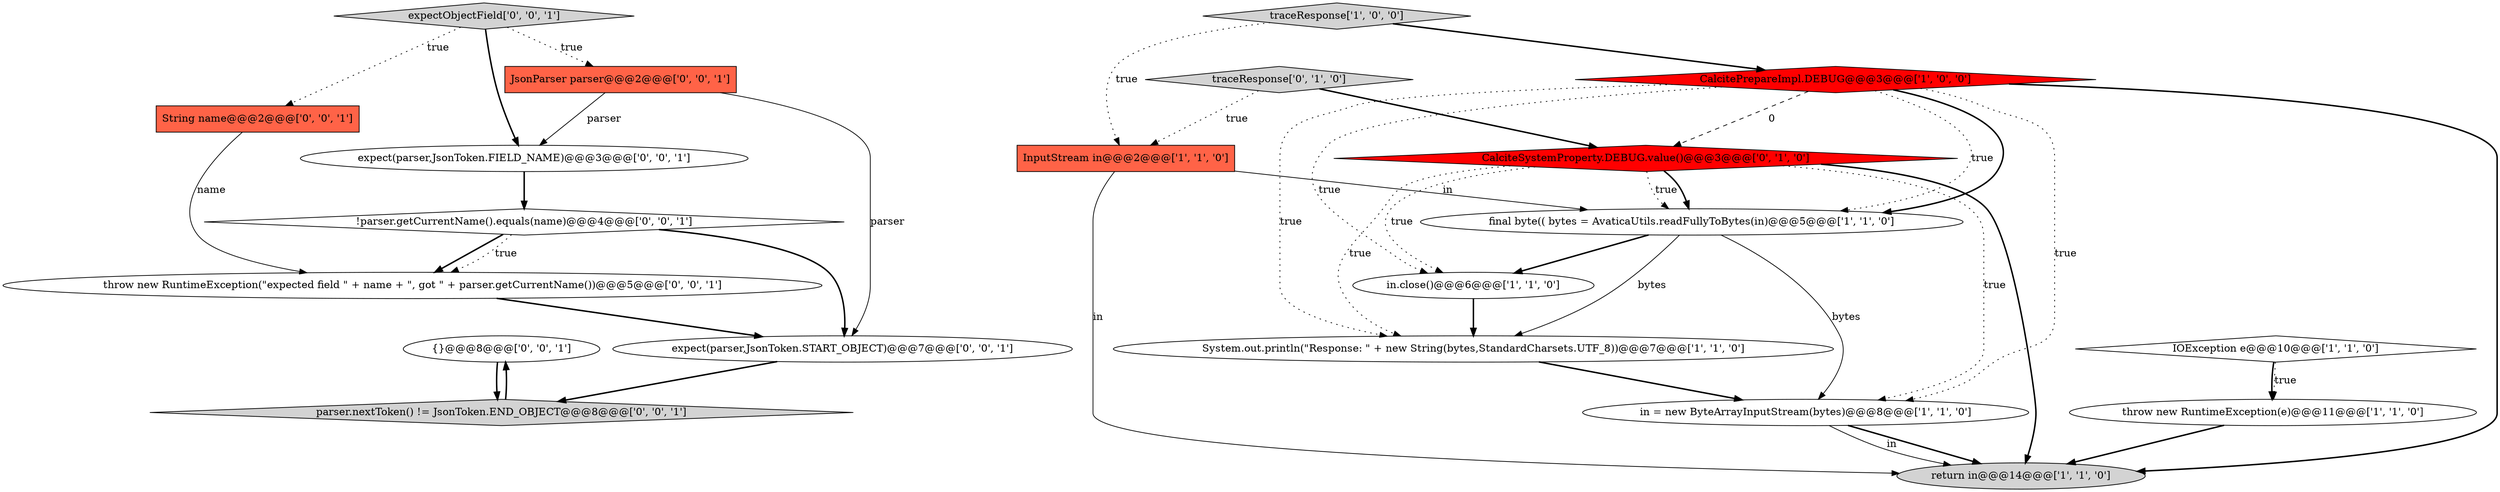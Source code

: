 digraph {
14 [style = filled, label = "{}@@@8@@@['0', '0', '1']", fillcolor = white, shape = ellipse image = "AAA0AAABBB3BBB"];
13 [style = filled, label = "String name@@@2@@@['0', '0', '1']", fillcolor = tomato, shape = box image = "AAA0AAABBB3BBB"];
5 [style = filled, label = "final byte(( bytes = AvaticaUtils.readFullyToBytes(in)@@@5@@@['1', '1', '0']", fillcolor = white, shape = ellipse image = "AAA0AAABBB1BBB"];
17 [style = filled, label = "throw new RuntimeException(\"expected field \" + name + \", got \" + parser.getCurrentName())@@@5@@@['0', '0', '1']", fillcolor = white, shape = ellipse image = "AAA0AAABBB3BBB"];
3 [style = filled, label = "System.out.println(\"Response: \" + new String(bytes,StandardCharsets.UTF_8))@@@7@@@['1', '1', '0']", fillcolor = white, shape = ellipse image = "AAA0AAABBB1BBB"];
16 [style = filled, label = "expect(parser,JsonToken.FIELD_NAME)@@@3@@@['0', '0', '1']", fillcolor = white, shape = ellipse image = "AAA0AAABBB3BBB"];
2 [style = filled, label = "traceResponse['1', '0', '0']", fillcolor = lightgray, shape = diamond image = "AAA0AAABBB1BBB"];
0 [style = filled, label = "return in@@@14@@@['1', '1', '0']", fillcolor = lightgray, shape = ellipse image = "AAA0AAABBB1BBB"];
15 [style = filled, label = "expectObjectField['0', '0', '1']", fillcolor = lightgray, shape = diamond image = "AAA0AAABBB3BBB"];
11 [style = filled, label = "traceResponse['0', '1', '0']", fillcolor = lightgray, shape = diamond image = "AAA0AAABBB2BBB"];
18 [style = filled, label = "!parser.getCurrentName().equals(name)@@@4@@@['0', '0', '1']", fillcolor = white, shape = diamond image = "AAA0AAABBB3BBB"];
12 [style = filled, label = "JsonParser parser@@@2@@@['0', '0', '1']", fillcolor = tomato, shape = box image = "AAA0AAABBB3BBB"];
8 [style = filled, label = "IOException e@@@10@@@['1', '1', '0']", fillcolor = white, shape = diamond image = "AAA0AAABBB1BBB"];
6 [style = filled, label = "in.close()@@@6@@@['1', '1', '0']", fillcolor = white, shape = ellipse image = "AAA0AAABBB1BBB"];
1 [style = filled, label = "in = new ByteArrayInputStream(bytes)@@@8@@@['1', '1', '0']", fillcolor = white, shape = ellipse image = "AAA0AAABBB1BBB"];
9 [style = filled, label = "InputStream in@@@2@@@['1', '1', '0']", fillcolor = tomato, shape = box image = "AAA0AAABBB1BBB"];
4 [style = filled, label = "CalcitePrepareImpl.DEBUG@@@3@@@['1', '0', '0']", fillcolor = red, shape = diamond image = "AAA1AAABBB1BBB"];
20 [style = filled, label = "expect(parser,JsonToken.START_OBJECT)@@@7@@@['0', '0', '1']", fillcolor = white, shape = ellipse image = "AAA0AAABBB3BBB"];
7 [style = filled, label = "throw new RuntimeException(e)@@@11@@@['1', '1', '0']", fillcolor = white, shape = ellipse image = "AAA0AAABBB1BBB"];
19 [style = filled, label = "parser.nextToken() != JsonToken.END_OBJECT@@@8@@@['0', '0', '1']", fillcolor = lightgray, shape = diamond image = "AAA0AAABBB3BBB"];
10 [style = filled, label = "CalciteSystemProperty.DEBUG.value()@@@3@@@['0', '1', '0']", fillcolor = red, shape = diamond image = "AAA1AAABBB2BBB"];
4->6 [style = dotted, label="true"];
4->5 [style = dotted, label="true"];
6->3 [style = bold, label=""];
10->6 [style = dotted, label="true"];
16->18 [style = bold, label=""];
3->1 [style = bold, label=""];
9->0 [style = solid, label="in"];
4->1 [style = dotted, label="true"];
18->17 [style = bold, label=""];
10->3 [style = dotted, label="true"];
8->7 [style = dotted, label="true"];
14->19 [style = bold, label=""];
11->9 [style = dotted, label="true"];
7->0 [style = bold, label=""];
1->0 [style = bold, label=""];
15->16 [style = bold, label=""];
10->5 [style = dotted, label="true"];
9->5 [style = solid, label="in"];
2->4 [style = bold, label=""];
8->7 [style = bold, label=""];
4->0 [style = bold, label=""];
5->3 [style = solid, label="bytes"];
5->1 [style = solid, label="bytes"];
15->13 [style = dotted, label="true"];
18->20 [style = bold, label=""];
4->3 [style = dotted, label="true"];
2->9 [style = dotted, label="true"];
5->6 [style = bold, label=""];
10->5 [style = bold, label=""];
13->17 [style = solid, label="name"];
19->14 [style = bold, label=""];
11->10 [style = bold, label=""];
10->0 [style = bold, label=""];
1->0 [style = solid, label="in"];
15->12 [style = dotted, label="true"];
17->20 [style = bold, label=""];
18->17 [style = dotted, label="true"];
10->1 [style = dotted, label="true"];
4->10 [style = dashed, label="0"];
20->19 [style = bold, label=""];
4->5 [style = bold, label=""];
12->16 [style = solid, label="parser"];
12->20 [style = solid, label="parser"];
}

